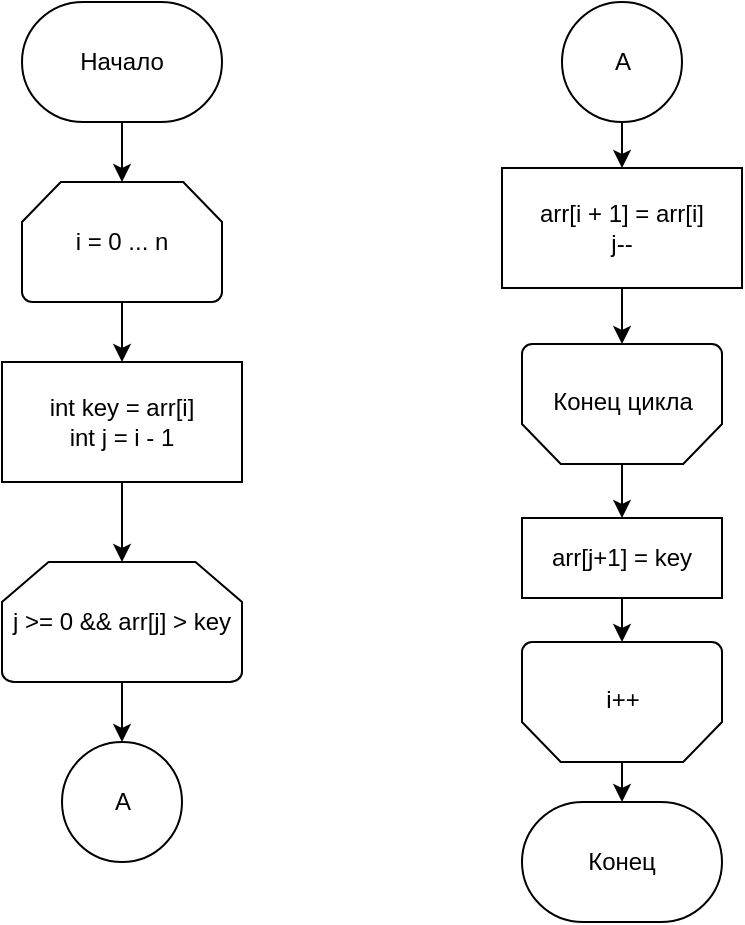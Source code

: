 <mxfile version="13.7.2" type="device"><diagram id="c1Ovnmh4PgKE0JJYFY0T" name="Page-1"><mxGraphModel dx="-189" dy="744" grid="1" gridSize="10" guides="1" tooltips="1" connect="1" arrows="1" fold="1" page="1" pageScale="1" pageWidth="850" pageHeight="1100" math="0" shadow="0"><root><mxCell id="0"/><mxCell id="1" parent="0"/><mxCell id="p1_6EAxyN-EC7xfZRHXs-5" style="edgeStyle=orthogonalEdgeStyle;rounded=0;orthogonalLoop=1;jettySize=auto;html=1;exitX=0.5;exitY=1;exitDx=0;exitDy=0;exitPerimeter=0;" edge="1" parent="1" source="p1_6EAxyN-EC7xfZRHXs-2" target="p1_6EAxyN-EC7xfZRHXs-4"><mxGeometry relative="1" as="geometry"/></mxCell><mxCell id="p1_6EAxyN-EC7xfZRHXs-2" value="Начало" style="strokeWidth=1;html=1;shape=mxgraph.flowchart.terminator;whiteSpace=wrap;rounded=0;" vertex="1" parent="1"><mxGeometry x="1190" y="130" width="100" height="60" as="geometry"/></mxCell><mxCell id="p1_6EAxyN-EC7xfZRHXs-7" style="edgeStyle=orthogonalEdgeStyle;rounded=0;orthogonalLoop=1;jettySize=auto;html=1;exitX=0.5;exitY=1;exitDx=0;exitDy=0;exitPerimeter=0;entryX=0.5;entryY=0;entryDx=0;entryDy=0;entryPerimeter=0;" edge="1" parent="1" source="p1_6EAxyN-EC7xfZRHXs-4"><mxGeometry relative="1" as="geometry"><mxPoint x="1240" y="310" as="targetPoint"/></mxGeometry></mxCell><mxCell id="p1_6EAxyN-EC7xfZRHXs-4" value="i = 0 ... n" style="strokeWidth=1;html=1;shape=mxgraph.flowchart.loop_limit;whiteSpace=wrap;rounded=0;" vertex="1" parent="1"><mxGeometry x="1190" y="220" width="100" height="60" as="geometry"/></mxCell><mxCell id="p1_6EAxyN-EC7xfZRHXs-31" style="edgeStyle=orthogonalEdgeStyle;rounded=0;orthogonalLoop=1;jettySize=auto;html=1;exitX=0.5;exitY=1;exitDx=0;exitDy=0;entryX=0.5;entryY=0;entryDx=0;entryDy=0;entryPerimeter=0;" edge="1" parent="1" source="p1_6EAxyN-EC7xfZRHXs-29" target="p1_6EAxyN-EC7xfZRHXs-30"><mxGeometry relative="1" as="geometry"/></mxCell><mxCell id="p1_6EAxyN-EC7xfZRHXs-29" value="int key = arr[i]&lt;br&gt;int j = i - 1" style="rounded=0;whiteSpace=wrap;html=1;absoluteArcSize=1;arcSize=14;strokeWidth=1;" vertex="1" parent="1"><mxGeometry x="1180" y="310" width="120" height="60" as="geometry"/></mxCell><mxCell id="p1_6EAxyN-EC7xfZRHXs-37" style="edgeStyle=orthogonalEdgeStyle;rounded=0;orthogonalLoop=1;jettySize=auto;html=1;exitX=0.5;exitY=1;exitDx=0;exitDy=0;exitPerimeter=0;entryX=0.5;entryY=0;entryDx=0;entryDy=0;entryPerimeter=0;" edge="1" parent="1" source="p1_6EAxyN-EC7xfZRHXs-30" target="p1_6EAxyN-EC7xfZRHXs-35"><mxGeometry relative="1" as="geometry"/></mxCell><mxCell id="p1_6EAxyN-EC7xfZRHXs-30" value="j &amp;gt;= 0 &amp;amp;&amp;amp; arr[j] &amp;gt; key" style="strokeWidth=1;html=1;shape=mxgraph.flowchart.loop_limit;whiteSpace=wrap;rounded=0;" vertex="1" parent="1"><mxGeometry x="1180" y="410" width="120" height="60" as="geometry"/></mxCell><mxCell id="p1_6EAxyN-EC7xfZRHXs-42" style="edgeStyle=orthogonalEdgeStyle;rounded=0;orthogonalLoop=1;jettySize=auto;html=1;exitX=0.5;exitY=1;exitDx=0;exitDy=0;entryX=0.5;entryY=1;entryDx=0;entryDy=0;entryPerimeter=0;" edge="1" parent="1" source="p1_6EAxyN-EC7xfZRHXs-32" target="p1_6EAxyN-EC7xfZRHXs-41"><mxGeometry relative="1" as="geometry"/></mxCell><mxCell id="p1_6EAxyN-EC7xfZRHXs-32" value="arr[i + 1] = arr[i]&lt;br&gt;j--" style="rounded=0;whiteSpace=wrap;html=1;absoluteArcSize=1;arcSize=14;strokeWidth=1;" vertex="1" parent="1"><mxGeometry x="1430" y="213" width="120" height="60" as="geometry"/></mxCell><mxCell id="p1_6EAxyN-EC7xfZRHXs-35" value="" style="verticalLabelPosition=bottom;verticalAlign=top;html=1;shape=mxgraph.flowchart.on-page_reference;strokeWidth=1;" vertex="1" parent="1"><mxGeometry x="1210" y="500" width="60" height="60" as="geometry"/></mxCell><mxCell id="p1_6EAxyN-EC7xfZRHXs-36" value="A" style="text;html=1;align=center;verticalAlign=middle;resizable=0;points=[];autosize=1;" vertex="1" parent="1"><mxGeometry x="1230" y="520" width="20" height="20" as="geometry"/></mxCell><mxCell id="p1_6EAxyN-EC7xfZRHXs-40" style="edgeStyle=orthogonalEdgeStyle;rounded=0;orthogonalLoop=1;jettySize=auto;html=1;exitX=0.5;exitY=1;exitDx=0;exitDy=0;exitPerimeter=0;entryX=0.5;entryY=0;entryDx=0;entryDy=0;" edge="1" parent="1" source="p1_6EAxyN-EC7xfZRHXs-38" target="p1_6EAxyN-EC7xfZRHXs-32"><mxGeometry relative="1" as="geometry"/></mxCell><mxCell id="p1_6EAxyN-EC7xfZRHXs-38" value="" style="verticalLabelPosition=bottom;verticalAlign=top;html=1;shape=mxgraph.flowchart.on-page_reference;strokeWidth=1;" vertex="1" parent="1"><mxGeometry x="1460" y="130" width="60" height="60" as="geometry"/></mxCell><mxCell id="p1_6EAxyN-EC7xfZRHXs-39" value="A" style="text;html=1;align=center;verticalAlign=middle;resizable=0;points=[];autosize=1;" vertex="1" parent="1"><mxGeometry x="1480" y="150" width="20" height="20" as="geometry"/></mxCell><mxCell id="p1_6EAxyN-EC7xfZRHXs-45" style="edgeStyle=orthogonalEdgeStyle;rounded=0;orthogonalLoop=1;jettySize=auto;html=1;exitX=0.5;exitY=0;exitDx=0;exitDy=0;exitPerimeter=0;" edge="1" parent="1" source="p1_6EAxyN-EC7xfZRHXs-41" target="p1_6EAxyN-EC7xfZRHXs-44"><mxGeometry relative="1" as="geometry"/></mxCell><mxCell id="p1_6EAxyN-EC7xfZRHXs-41" value="" style="strokeWidth=1;html=1;shape=mxgraph.flowchart.loop_limit;whiteSpace=wrap;rounded=0;rotation=-180;" vertex="1" parent="1"><mxGeometry x="1440" y="301" width="100" height="60" as="geometry"/></mxCell><mxCell id="p1_6EAxyN-EC7xfZRHXs-43" value="Конец цикла" style="text;html=1;align=center;verticalAlign=middle;resizable=0;points=[];autosize=1;" vertex="1" parent="1"><mxGeometry x="1445" y="320" width="90" height="20" as="geometry"/></mxCell><mxCell id="p1_6EAxyN-EC7xfZRHXs-48" style="edgeStyle=orthogonalEdgeStyle;rounded=0;orthogonalLoop=1;jettySize=auto;html=1;exitX=0.5;exitY=1;exitDx=0;exitDy=0;entryX=0.5;entryY=1;entryDx=0;entryDy=0;entryPerimeter=0;" edge="1" parent="1" source="p1_6EAxyN-EC7xfZRHXs-44" target="p1_6EAxyN-EC7xfZRHXs-46"><mxGeometry relative="1" as="geometry"/></mxCell><mxCell id="p1_6EAxyN-EC7xfZRHXs-44" value="arr[j+1] = key" style="rounded=0;whiteSpace=wrap;html=1;absoluteArcSize=1;arcSize=14;strokeWidth=1;" vertex="1" parent="1"><mxGeometry x="1440" y="388" width="100" height="40" as="geometry"/></mxCell><mxCell id="p1_6EAxyN-EC7xfZRHXs-50" style="edgeStyle=orthogonalEdgeStyle;rounded=0;orthogonalLoop=1;jettySize=auto;html=1;exitX=0.5;exitY=0;exitDx=0;exitDy=0;exitPerimeter=0;entryX=0.5;entryY=0;entryDx=0;entryDy=0;entryPerimeter=0;" edge="1" parent="1" source="p1_6EAxyN-EC7xfZRHXs-46" target="p1_6EAxyN-EC7xfZRHXs-49"><mxGeometry relative="1" as="geometry"/></mxCell><mxCell id="p1_6EAxyN-EC7xfZRHXs-46" value="" style="strokeWidth=1;html=1;shape=mxgraph.flowchart.loop_limit;whiteSpace=wrap;rounded=0;rotation=-180;" vertex="1" parent="1"><mxGeometry x="1440" y="450" width="100" height="60" as="geometry"/></mxCell><mxCell id="p1_6EAxyN-EC7xfZRHXs-47" value="i++" style="text;html=1;align=center;verticalAlign=middle;resizable=0;points=[];autosize=1;" vertex="1" parent="1"><mxGeometry x="1475" y="469" width="30" height="20" as="geometry"/></mxCell><mxCell id="p1_6EAxyN-EC7xfZRHXs-49" value="Конец" style="strokeWidth=1;html=1;shape=mxgraph.flowchart.terminator;whiteSpace=wrap;rounded=0;" vertex="1" parent="1"><mxGeometry x="1440" y="530" width="100" height="60" as="geometry"/></mxCell></root></mxGraphModel></diagram></mxfile>